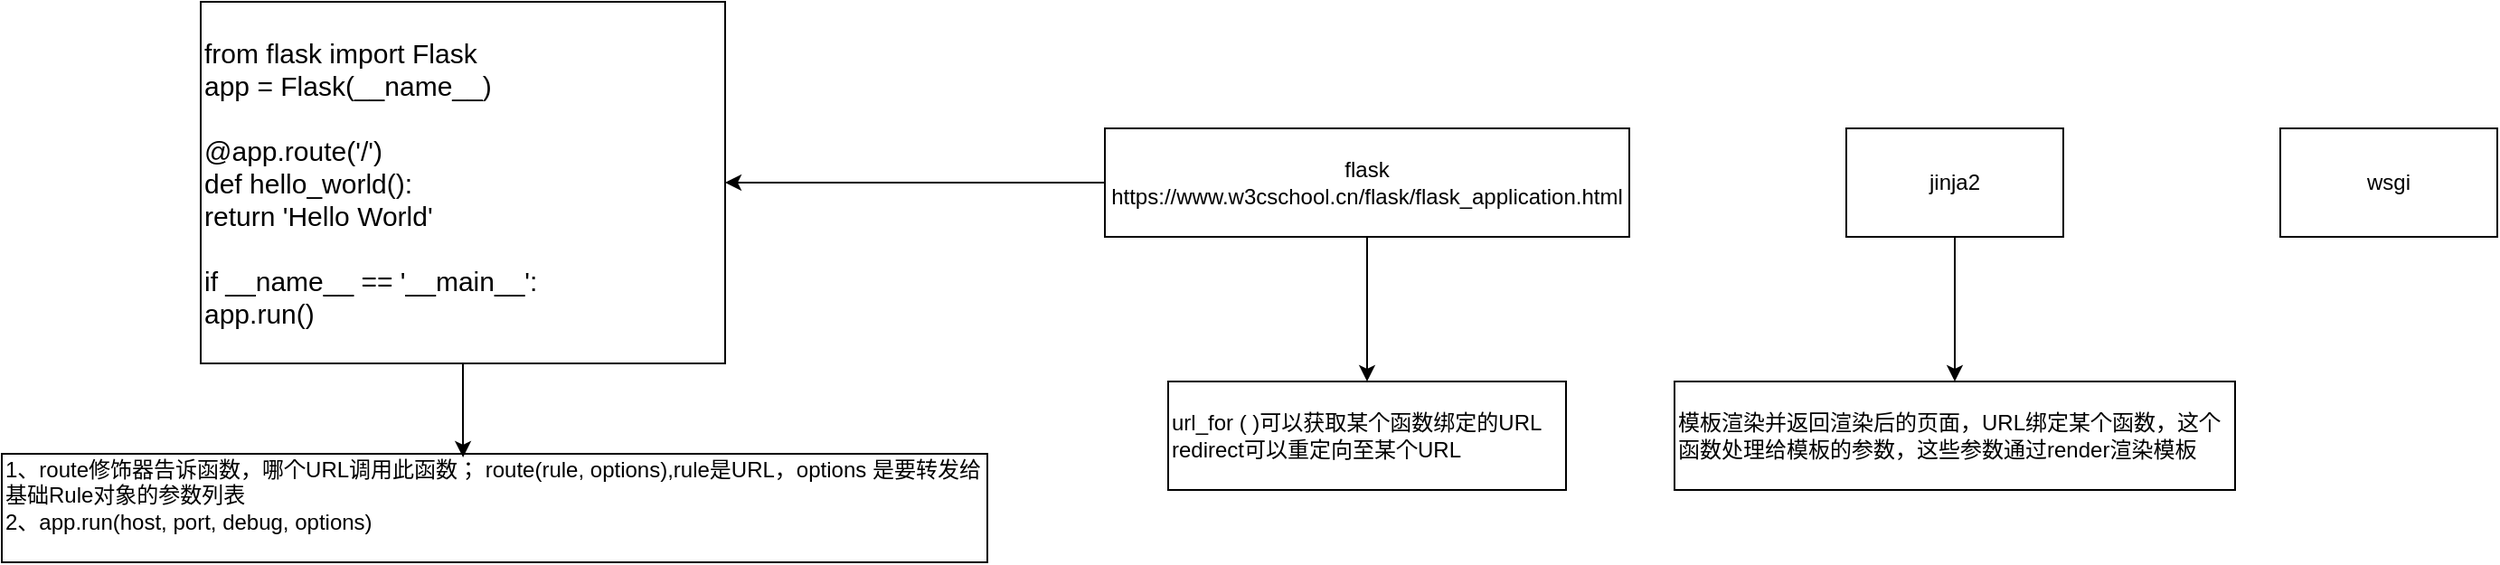 <mxfile version="14.1.3" type="github">
  <diagram id="C_O_ZMxTlljodNBXf9En" name="Page-1">
    <mxGraphModel dx="2009" dy="707" grid="1" gridSize="10" guides="1" tooltips="1" connect="1" arrows="1" fold="1" page="1" pageScale="1" pageWidth="827" pageHeight="1169" math="0" shadow="0">
      <root>
        <mxCell id="0" />
        <mxCell id="1" parent="0" />
        <mxCell id="8R_pMyDKRRWHcROmqkUm-12" value="" style="edgeStyle=orthogonalEdgeStyle;rounded=0;orthogonalLoop=1;jettySize=auto;html=1;" edge="1" parent="1" source="8R_pMyDKRRWHcROmqkUm-1" target="8R_pMyDKRRWHcROmqkUm-11">
          <mxGeometry relative="1" as="geometry" />
        </mxCell>
        <mxCell id="8R_pMyDKRRWHcROmqkUm-15" value="" style="edgeStyle=orthogonalEdgeStyle;rounded=0;orthogonalLoop=1;jettySize=auto;html=1;fontSize=15;" edge="1" parent="1" source="8R_pMyDKRRWHcROmqkUm-1" target="8R_pMyDKRRWHcROmqkUm-14">
          <mxGeometry relative="1" as="geometry" />
        </mxCell>
        <mxCell id="8R_pMyDKRRWHcROmqkUm-1" value="flask&#xa;https://www.w3cschool.cn/flask/flask_application.html" style="rounded=0;whiteSpace=wrap;align=center;" vertex="1" parent="1">
          <mxGeometry y="110" width="290" height="60" as="geometry" />
        </mxCell>
        <mxCell id="8R_pMyDKRRWHcROmqkUm-17" value="" style="edgeStyle=orthogonalEdgeStyle;rounded=0;orthogonalLoop=1;jettySize=auto;html=1;fontSize=15;" edge="1" parent="1" source="8R_pMyDKRRWHcROmqkUm-2" target="8R_pMyDKRRWHcROmqkUm-16">
          <mxGeometry relative="1" as="geometry" />
        </mxCell>
        <mxCell id="8R_pMyDKRRWHcROmqkUm-2" value="jinja2" style="rounded=0;whiteSpace=wrap;html=1;" vertex="1" parent="1">
          <mxGeometry x="410" y="110" width="120" height="60" as="geometry" />
        </mxCell>
        <mxCell id="8R_pMyDKRRWHcROmqkUm-3" value="wsgi" style="rounded=0;whiteSpace=wrap;html=1;" vertex="1" parent="1">
          <mxGeometry x="650" y="110" width="120" height="60" as="geometry" />
        </mxCell>
        <mxCell id="8R_pMyDKRRWHcROmqkUm-4" value="1、route修饰器告诉函数，哪个URL调用此函数； route(rule, options),rule是URL，options 是要转发给基础Rule对象的参数列表&#xa;2、app.run(host, port, debug, options)&#xa;" style="rounded=0;whiteSpace=wrap;align=left;" vertex="1" parent="1">
          <mxGeometry x="-610" y="290" width="545" height="60" as="geometry" />
        </mxCell>
        <mxCell id="8R_pMyDKRRWHcROmqkUm-13" style="edgeStyle=orthogonalEdgeStyle;rounded=0;orthogonalLoop=1;jettySize=auto;html=1;entryX=0.468;entryY=0.033;entryDx=0;entryDy=0;entryPerimeter=0;fontSize=15;" edge="1" parent="1" source="8R_pMyDKRRWHcROmqkUm-11" target="8R_pMyDKRRWHcROmqkUm-4">
          <mxGeometry relative="1" as="geometry" />
        </mxCell>
        <mxCell id="8R_pMyDKRRWHcROmqkUm-11" value="&lt;span style=&quot;font-size: 15px;&quot;&gt;from flask import Flask&lt;/span&gt;&lt;br style=&quot;padding: 0px; margin: 0px; font-size: 15px;&quot;&gt;&lt;span style=&quot;font-size: 15px;&quot;&gt;app = Flask(__name__)&lt;/span&gt;&lt;br style=&quot;padding: 0px; margin: 0px; font-size: 15px;&quot;&gt;&lt;br style=&quot;padding: 0px; margin: 0px; font-size: 15px;&quot;&gt;&lt;span style=&quot;font-size: 15px;&quot;&gt;@app.route(&#39;/&#39;)&lt;/span&gt;&lt;br style=&quot;padding: 0px; margin: 0px; font-size: 15px;&quot;&gt;&lt;span style=&quot;font-size: 15px;&quot;&gt;def hello_world():&lt;/span&gt;&lt;br style=&quot;padding: 0px; margin: 0px; font-size: 15px;&quot;&gt;&lt;span style=&quot;font-size: 15px;&quot;&gt;return &#39;Hello World&#39;&lt;/span&gt;&lt;br style=&quot;padding: 0px; margin: 0px; font-size: 15px;&quot;&gt;&lt;br style=&quot;padding: 0px; margin: 0px; font-size: 15px;&quot;&gt;&lt;span style=&quot;font-size: 15px;&quot;&gt;if __name__ == &#39;__main__&#39;:&lt;/span&gt;&lt;br style=&quot;padding: 0px; margin: 0px; font-size: 15px;&quot;&gt;&lt;span style=&quot;font-size: 15px;&quot;&gt;app.run()&lt;/span&gt;" style="rounded=0;whiteSpace=wrap;html=1;align=left;fontSize=15;" vertex="1" parent="1">
          <mxGeometry x="-500" y="40" width="290" height="200" as="geometry" />
        </mxCell>
        <mxCell id="8R_pMyDKRRWHcROmqkUm-14" value="url_for ( )可以获取某个函数绑定的URL&lt;br&gt;redirect可以重定向至某个URL" style="whiteSpace=wrap;html=1;rounded=0;align=left;" vertex="1" parent="1">
          <mxGeometry x="35" y="250" width="220" height="60" as="geometry" />
        </mxCell>
        <mxCell id="8R_pMyDKRRWHcROmqkUm-16" value="模板渲染并返回渲染后的页面，URL绑定某个函数，这个函数处理给模板的参数，这些参数通过render渲染模板&lt;br&gt;" style="whiteSpace=wrap;html=1;rounded=0;align=left;" vertex="1" parent="1">
          <mxGeometry x="315" y="250" width="310" height="60" as="geometry" />
        </mxCell>
      </root>
    </mxGraphModel>
  </diagram>
</mxfile>
